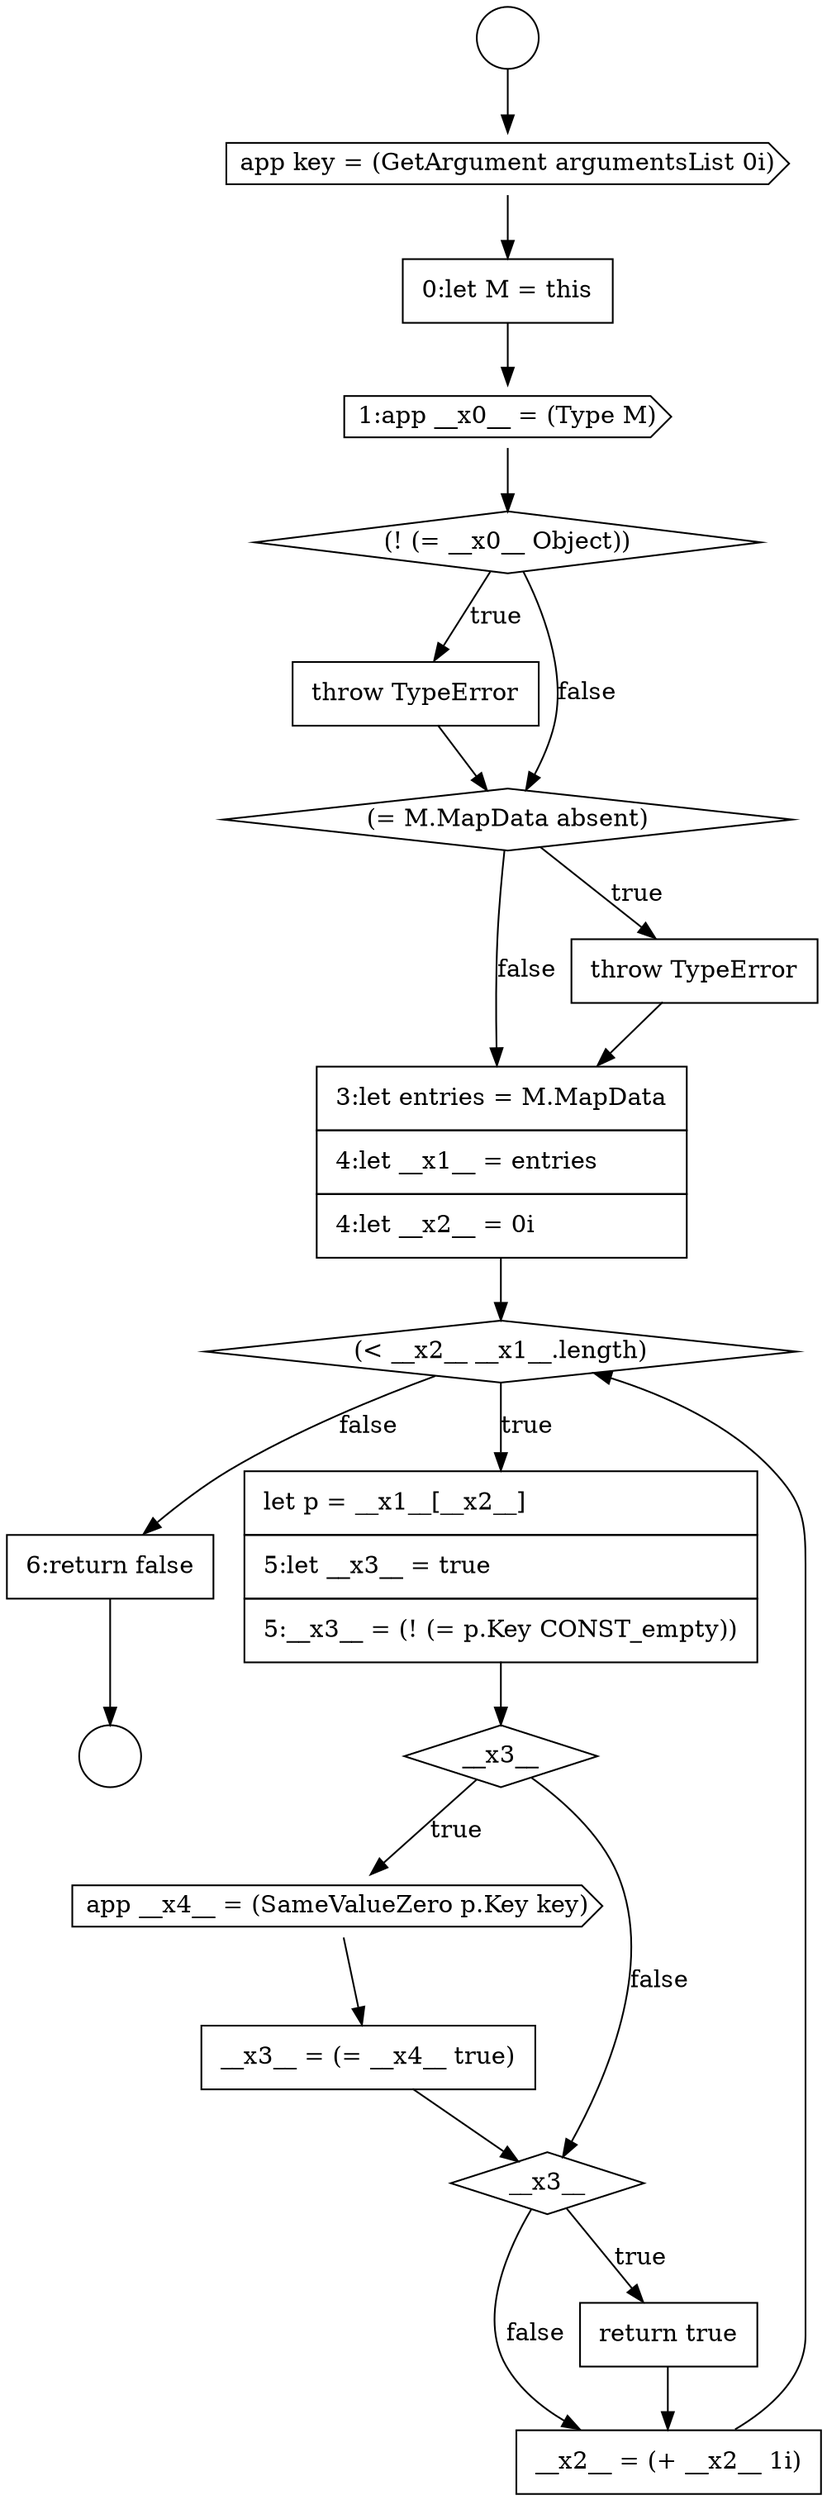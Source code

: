 digraph {
  node15827 [shape=diamond, label=<<font color="black">(&lt; __x2__ __x1__.length)</font>> color="black" fillcolor="white" style=filled]
  node15823 [shape=none, margin=0, label=<<font color="black">
    <table border="0" cellborder="1" cellspacing="0" cellpadding="10">
      <tr><td align="left">throw TypeError</td></tr>
    </table>
  </font>> color="black" fillcolor="white" style=filled]
  node15834 [shape=none, margin=0, label=<<font color="black">
    <table border="0" cellborder="1" cellspacing="0" cellpadding="10">
      <tr><td align="left">__x2__ = (+ __x2__ 1i)</td></tr>
    </table>
  </font>> color="black" fillcolor="white" style=filled]
  node15831 [shape=none, margin=0, label=<<font color="black">
    <table border="0" cellborder="1" cellspacing="0" cellpadding="10">
      <tr><td align="left">__x3__ = (= __x4__ true)</td></tr>
    </table>
  </font>> color="black" fillcolor="white" style=filled]
  node15826 [shape=none, margin=0, label=<<font color="black">
    <table border="0" cellborder="1" cellspacing="0" cellpadding="10">
      <tr><td align="left">3:let entries = M.MapData</td></tr>
      <tr><td align="left">4:let __x1__ = entries</td></tr>
      <tr><td align="left">4:let __x2__ = 0i</td></tr>
    </table>
  </font>> color="black" fillcolor="white" style=filled]
  node15830 [shape=cds, label=<<font color="black">app __x4__ = (SameValueZero p.Key key)</font>> color="black" fillcolor="white" style=filled]
  node15835 [shape=none, margin=0, label=<<font color="black">
    <table border="0" cellborder="1" cellspacing="0" cellpadding="10">
      <tr><td align="left">6:return false</td></tr>
    </table>
  </font>> color="black" fillcolor="white" style=filled]
  node15820 [shape=none, margin=0, label=<<font color="black">
    <table border="0" cellborder="1" cellspacing="0" cellpadding="10">
      <tr><td align="left">0:let M = this</td></tr>
    </table>
  </font>> color="black" fillcolor="white" style=filled]
  node15821 [shape=cds, label=<<font color="black">1:app __x0__ = (Type M)</font>> color="black" fillcolor="white" style=filled]
  node15825 [shape=none, margin=0, label=<<font color="black">
    <table border="0" cellborder="1" cellspacing="0" cellpadding="10">
      <tr><td align="left">throw TypeError</td></tr>
    </table>
  </font>> color="black" fillcolor="white" style=filled]
  node15829 [shape=diamond, label=<<font color="black">__x3__</font>> color="black" fillcolor="white" style=filled]
  node15817 [shape=circle label=" " color="black" fillcolor="white" style=filled]
  node15832 [shape=diamond, label=<<font color="black">__x3__</font>> color="black" fillcolor="white" style=filled]
  node15819 [shape=cds, label=<<font color="black">app key = (GetArgument argumentsList 0i)</font>> color="black" fillcolor="white" style=filled]
  node15824 [shape=diamond, label=<<font color="black">(= M.MapData absent)</font>> color="black" fillcolor="white" style=filled]
  node15828 [shape=none, margin=0, label=<<font color="black">
    <table border="0" cellborder="1" cellspacing="0" cellpadding="10">
      <tr><td align="left">let p = __x1__[__x2__]</td></tr>
      <tr><td align="left">5:let __x3__ = true</td></tr>
      <tr><td align="left">5:__x3__ = (! (= p.Key CONST_empty))</td></tr>
    </table>
  </font>> color="black" fillcolor="white" style=filled]
  node15822 [shape=diamond, label=<<font color="black">(! (= __x0__ Object))</font>> color="black" fillcolor="white" style=filled]
  node15833 [shape=none, margin=0, label=<<font color="black">
    <table border="0" cellborder="1" cellspacing="0" cellpadding="10">
      <tr><td align="left">return true</td></tr>
    </table>
  </font>> color="black" fillcolor="white" style=filled]
  node15818 [shape=circle label=" " color="black" fillcolor="white" style=filled]
  node15823 -> node15824 [ color="black"]
  node15832 -> node15833 [label=<<font color="black">true</font>> color="black"]
  node15832 -> node15834 [label=<<font color="black">false</font>> color="black"]
  node15820 -> node15821 [ color="black"]
  node15825 -> node15826 [ color="black"]
  node15833 -> node15834 [ color="black"]
  node15817 -> node15819 [ color="black"]
  node15827 -> node15828 [label=<<font color="black">true</font>> color="black"]
  node15827 -> node15835 [label=<<font color="black">false</font>> color="black"]
  node15819 -> node15820 [ color="black"]
  node15835 -> node15818 [ color="black"]
  node15829 -> node15830 [label=<<font color="black">true</font>> color="black"]
  node15829 -> node15832 [label=<<font color="black">false</font>> color="black"]
  node15822 -> node15823 [label=<<font color="black">true</font>> color="black"]
  node15822 -> node15824 [label=<<font color="black">false</font>> color="black"]
  node15831 -> node15832 [ color="black"]
  node15821 -> node15822 [ color="black"]
  node15830 -> node15831 [ color="black"]
  node15828 -> node15829 [ color="black"]
  node15824 -> node15825 [label=<<font color="black">true</font>> color="black"]
  node15824 -> node15826 [label=<<font color="black">false</font>> color="black"]
  node15826 -> node15827 [ color="black"]
  node15834 -> node15827 [ color="black"]
}
